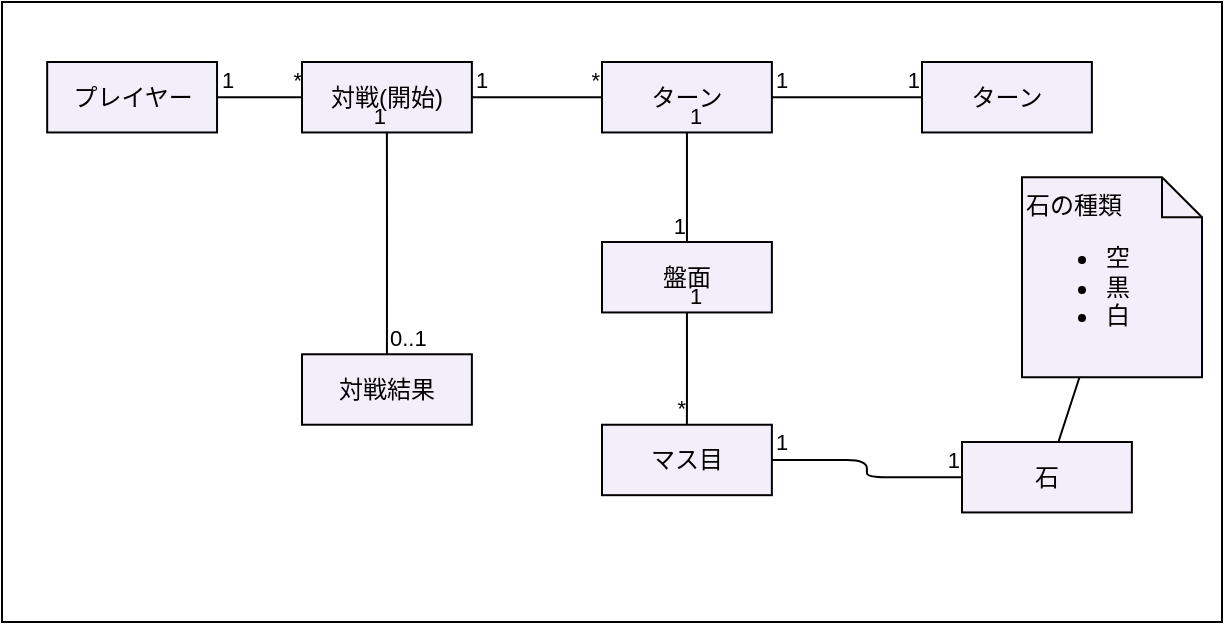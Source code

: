 <mxfile>
    <diagram id="b-blfYIkdgPZX9wCAae5" name="Page-1">
        <mxGraphModel dx="704" dy="375" grid="1" gridSize="10" guides="1" tooltips="1" connect="1" arrows="1" fold="1" page="0" pageScale="1" pageWidth="827" pageHeight="1169" background="#ffffff" math="0" shadow="0">
            <root>
                <mxCell id="0"/>
                <mxCell id="1" parent="0"/>
                <mxCell id="3" value="" style="rounded=0;whiteSpace=wrap;html=1;fillColor=none;strokeColor=#000000;" vertex="1" parent="1">
                    <mxGeometry x="120" y="140" width="610" height="310" as="geometry"/>
                </mxCell>
                <mxCell id="6" value="対戦結果" style="html=1;fillColor=#F3EFFA;fontColor=#000000;strokeColor=#000000;" vertex="1" parent="3">
                    <mxGeometry x="150.001" y="176.141" width="84.937" height="35.227" as="geometry"/>
                </mxCell>
                <mxCell id="5" value="対戦(開始)" style="html=1;fillColor=#F3EFFA;fontColor=#000000;strokeColor=#000000;" vertex="1" parent="3">
                    <mxGeometry x="150.001" y="30" width="84.937" height="35.227" as="geometry"/>
                </mxCell>
                <mxCell id="7" value="ターン" style="html=1;fillColor=#F3EFFA;fontColor=#000000;strokeColor=#000000;" vertex="1" parent="3">
                    <mxGeometry x="300.004" y="30" width="84.937" height="35.227" as="geometry"/>
                </mxCell>
                <mxCell id="8" value="盤面" style="html=1;fillColor=#F3EFFA;fontColor=#000000;strokeColor=#000000;" vertex="1" parent="3">
                    <mxGeometry x="300.004" y="119.999" width="84.937" height="35.227" as="geometry"/>
                </mxCell>
                <mxCell id="75" style="edgeStyle=none;html=1;strokeColor=#000000;fontColor=#000000;endArrow=none;endFill=0;jumpStyle=line;jumpSize=2;" edge="1" parent="3" source="9" target="71">
                    <mxGeometry relative="1" as="geometry"/>
                </mxCell>
                <mxCell id="9" value="石" style="html=1;fillColor=#F3EFFA;fontColor=#000000;strokeColor=#000000;" vertex="1" parent="3">
                    <mxGeometry x="480" y="220" width="84.94" height="35.22" as="geometry"/>
                </mxCell>
                <mxCell id="4" value="プレイヤー" style="html=1;fillColor=#F3EFFA;fontColor=#000000;strokeColor=#000000;" vertex="1" parent="3">
                    <mxGeometry x="22.59" y="30" width="84.937" height="35.227" as="geometry"/>
                </mxCell>
                <mxCell id="36" value="" style="endArrow=none;html=1;edgeStyle=orthogonalEdgeStyle;strokeColor=#000000;fontColor=#000000;exitX=1;exitY=0.5;exitDx=0;exitDy=0;" edge="1" parent="3" source="4" target="5">
                    <mxGeometry relative="1" as="geometry">
                        <mxPoint x="77.215" y="70.455" as="sourcePoint"/>
                        <mxPoint x="200.759" y="70.455" as="targetPoint"/>
                    </mxGeometry>
                </mxCell>
                <mxCell id="37" value="1" style="edgeLabel;resizable=0;html=1;align=left;verticalAlign=bottom;labelBackgroundColor=none;labelBorderColor=none;strokeColor=#000000;fontColor=#000000;fillColor=#F3EFFA;" connectable="0" vertex="1" parent="36">
                    <mxGeometry x="-1" relative="1" as="geometry"/>
                </mxCell>
                <mxCell id="38" value="*" style="edgeLabel;resizable=0;html=1;align=right;verticalAlign=bottom;labelBackgroundColor=none;labelBorderColor=none;strokeColor=#000000;fontColor=#000000;fillColor=#F3EFFA;" connectable="0" vertex="1" parent="36">
                    <mxGeometry x="1" relative="1" as="geometry"/>
                </mxCell>
                <mxCell id="39" value="" style="endArrow=none;html=1;edgeStyle=orthogonalEdgeStyle;strokeColor=#000000;fontColor=#000000;exitX=0.5;exitY=0;exitDx=0;exitDy=0;" edge="1" parent="3" source="6" target="5">
                    <mxGeometry relative="1" as="geometry">
                        <mxPoint x="118.911" y="123.295" as="sourcePoint"/>
                        <mxPoint x="180.684" y="123.295" as="targetPoint"/>
                        <Array as="points"/>
                    </mxGeometry>
                </mxCell>
                <mxCell id="40" value="0..1" style="edgeLabel;resizable=0;html=1;align=left;verticalAlign=bottom;labelBackgroundColor=none;labelBorderColor=none;strokeColor=#000000;fontColor=#000000;fillColor=#F3EFFA;" connectable="0" vertex="1" parent="39">
                    <mxGeometry x="-1" relative="1" as="geometry"/>
                </mxCell>
                <mxCell id="41" value="1" style="edgeLabel;resizable=0;html=1;align=right;verticalAlign=bottom;labelBackgroundColor=none;labelBorderColor=none;strokeColor=#000000;fontColor=#000000;fillColor=#F3EFFA;" connectable="0" vertex="1" parent="39">
                    <mxGeometry x="1" relative="1" as="geometry"/>
                </mxCell>
                <mxCell id="46" value="" style="endArrow=none;html=1;edgeStyle=orthogonalEdgeStyle;strokeColor=#000000;fontColor=#000000;entryX=0;entryY=0.5;entryDx=0;entryDy=0;exitX=1;exitY=0.5;exitDx=0;exitDy=0;" edge="1" parent="3" source="5" target="7">
                    <mxGeometry relative="1" as="geometry">
                        <mxPoint x="257.899" y="94.916" as="sourcePoint"/>
                        <mxPoint x="381.443" y="94.916" as="targetPoint"/>
                    </mxGeometry>
                </mxCell>
                <mxCell id="47" value="1" style="edgeLabel;resizable=0;html=1;align=left;verticalAlign=bottom;labelBackgroundColor=none;labelBorderColor=none;strokeColor=#000000;fontColor=#000000;fillColor=#F3EFFA;" connectable="0" vertex="1" parent="46">
                    <mxGeometry x="-1" relative="1" as="geometry"/>
                </mxCell>
                <mxCell id="48" value="*" style="edgeLabel;resizable=0;html=1;align=right;verticalAlign=bottom;labelBackgroundColor=none;labelBorderColor=none;strokeColor=#000000;fontColor=#000000;fillColor=#F3EFFA;" connectable="0" vertex="1" parent="46">
                    <mxGeometry x="1" relative="1" as="geometry"/>
                </mxCell>
                <mxCell id="49" value="マス目" style="html=1;fillColor=#F3EFFA;fontColor=#000000;strokeColor=#000000;" vertex="1" parent="3">
                    <mxGeometry x="300.004" y="211.369" width="84.937" height="35.227" as="geometry"/>
                </mxCell>
                <mxCell id="50" value="" style="endArrow=none;html=1;edgeStyle=orthogonalEdgeStyle;strokeColor=#000000;fontColor=#000000;exitX=0.5;exitY=1;exitDx=0;exitDy=0;entryX=0.5;entryY=0;entryDx=0;entryDy=0;" edge="1" parent="3" source="7" target="8">
                    <mxGeometry relative="1" as="geometry">
                        <mxPoint x="237.222" y="130" as="sourcePoint"/>
                        <mxPoint x="417.963" y="130" as="targetPoint"/>
                    </mxGeometry>
                </mxCell>
                <mxCell id="51" value="1" style="edgeLabel;resizable=0;html=1;align=left;verticalAlign=bottom;labelBackgroundColor=none;labelBorderColor=none;strokeColor=#000000;fontColor=#000000;fillColor=#F3EFFA;" connectable="0" vertex="1" parent="50">
                    <mxGeometry x="-1" relative="1" as="geometry"/>
                </mxCell>
                <mxCell id="52" value="1" style="edgeLabel;resizable=0;html=1;align=right;verticalAlign=bottom;labelBackgroundColor=none;labelBorderColor=none;strokeColor=#000000;fontColor=#000000;fillColor=#F3EFFA;" connectable="0" vertex="1" parent="50">
                    <mxGeometry x="1" relative="1" as="geometry"/>
                </mxCell>
                <mxCell id="60" value="" style="endArrow=none;html=1;edgeStyle=orthogonalEdgeStyle;strokeColor=#000000;fontColor=#000000;exitX=0.5;exitY=1;exitDx=0;exitDy=0;" edge="1" parent="3" source="8" target="49">
                    <mxGeometry relative="1" as="geometry">
                        <mxPoint x="237.222" y="170" as="sourcePoint"/>
                        <mxPoint x="417.963" y="170" as="targetPoint"/>
                    </mxGeometry>
                </mxCell>
                <mxCell id="61" value="1" style="edgeLabel;resizable=0;html=1;align=left;verticalAlign=bottom;labelBackgroundColor=none;labelBorderColor=none;strokeColor=#000000;fontColor=#000000;fillColor=#F3EFFA;" connectable="0" vertex="1" parent="60">
                    <mxGeometry x="-1" relative="1" as="geometry"/>
                </mxCell>
                <mxCell id="62" value="*" style="edgeLabel;resizable=0;html=1;align=right;verticalAlign=bottom;labelBackgroundColor=none;labelBorderColor=none;strokeColor=#000000;fontColor=#000000;fillColor=#F3EFFA;" connectable="0" vertex="1" parent="60">
                    <mxGeometry x="1" relative="1" as="geometry"/>
                </mxCell>
                <mxCell id="63" value="ターン" style="html=1;fillColor=#F3EFFA;fontColor=#000000;strokeColor=#000000;" vertex="1" parent="3">
                    <mxGeometry x="460.004" y="30" width="84.937" height="35.227" as="geometry"/>
                </mxCell>
                <mxCell id="67" value="" style="endArrow=none;html=1;edgeStyle=orthogonalEdgeStyle;strokeColor=#000000;fontColor=#000000;exitX=1;exitY=0.5;exitDx=0;exitDy=0;entryX=0;entryY=0.5;entryDx=0;entryDy=0;" edge="1" parent="3" source="7" target="63">
                    <mxGeometry relative="1" as="geometry">
                        <mxPoint x="230" y="130" as="sourcePoint"/>
                        <mxPoint x="390" y="130" as="targetPoint"/>
                    </mxGeometry>
                </mxCell>
                <mxCell id="68" value="1" style="edgeLabel;resizable=0;html=1;align=left;verticalAlign=bottom;labelBackgroundColor=none;labelBorderColor=none;strokeColor=#000000;fontColor=#000000;fillColor=#F3EFFA;" connectable="0" vertex="1" parent="67">
                    <mxGeometry x="-1" relative="1" as="geometry"/>
                </mxCell>
                <mxCell id="69" value="1" style="edgeLabel;resizable=0;html=1;align=right;verticalAlign=bottom;labelBackgroundColor=none;labelBorderColor=none;strokeColor=#000000;fontColor=#000000;fillColor=#F3EFFA;" connectable="0" vertex="1" parent="67">
                    <mxGeometry x="1" relative="1" as="geometry"/>
                </mxCell>
                <mxCell id="71" value="&lt;span style=&quot;background-color: initial;&quot;&gt;石の種類&lt;br&gt;&lt;ul&gt;&lt;li&gt;空&lt;/li&gt;&lt;li&gt;黒&lt;/li&gt;&lt;li&gt;白&lt;/li&gt;&lt;/ul&gt;&lt;/span&gt;" style="shape=note;size=20;whiteSpace=wrap;html=1;labelBackgroundColor=none;labelBorderColor=none;strokeColor=#000000;fontColor=#000000;fillColor=#F3EFFA;align=left;verticalAlign=top;" vertex="1" parent="3">
                    <mxGeometry x="510" y="87.61" width="90" height="100" as="geometry"/>
                </mxCell>
                <mxCell id="72" value="" style="endArrow=none;html=1;edgeStyle=orthogonalEdgeStyle;strokeColor=#000000;fontColor=#000000;exitX=1;exitY=0.5;exitDx=0;exitDy=0;entryX=0;entryY=0.5;entryDx=0;entryDy=0;" edge="1" parent="3" source="49" target="9">
                    <mxGeometry relative="1" as="geometry">
                        <mxPoint x="350" y="193.4" as="sourcePoint"/>
                        <mxPoint x="510" y="193.4" as="targetPoint"/>
                    </mxGeometry>
                </mxCell>
                <mxCell id="73" value="1" style="edgeLabel;resizable=0;html=1;align=left;verticalAlign=bottom;labelBackgroundColor=none;labelBorderColor=none;strokeColor=#000000;fontColor=#000000;fillColor=#F3EFFA;" connectable="0" vertex="1" parent="72">
                    <mxGeometry x="-1" relative="1" as="geometry"/>
                </mxCell>
                <mxCell id="74" value="1" style="edgeLabel;resizable=0;html=1;align=right;verticalAlign=bottom;labelBackgroundColor=none;labelBorderColor=none;strokeColor=#000000;fontColor=#000000;fillColor=#F3EFFA;" connectable="0" vertex="1" parent="72">
                    <mxGeometry x="1" relative="1" as="geometry"/>
                </mxCell>
                <mxCell id="17" value="Untitled Layer" parent="0"/>
                <mxCell id="26" value="Untitled Layer" parent="0"/>
            </root>
        </mxGraphModel>
    </diagram>
</mxfile>